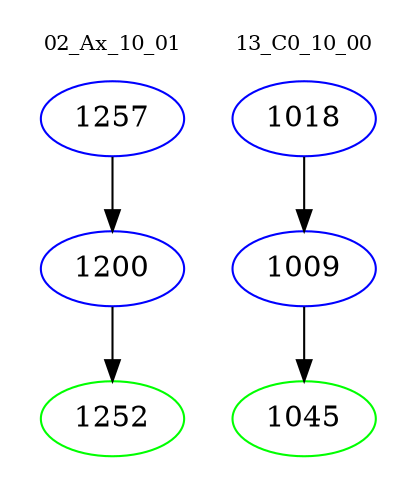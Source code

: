 digraph{
subgraph cluster_0 {
color = white
label = "02_Ax_10_01";
fontsize=10;
T0_1257 [label="1257", color="blue"]
T0_1257 -> T0_1200 [color="black"]
T0_1200 [label="1200", color="blue"]
T0_1200 -> T0_1252 [color="black"]
T0_1252 [label="1252", color="green"]
}
subgraph cluster_1 {
color = white
label = "13_C0_10_00";
fontsize=10;
T1_1018 [label="1018", color="blue"]
T1_1018 -> T1_1009 [color="black"]
T1_1009 [label="1009", color="blue"]
T1_1009 -> T1_1045 [color="black"]
T1_1045 [label="1045", color="green"]
}
}
